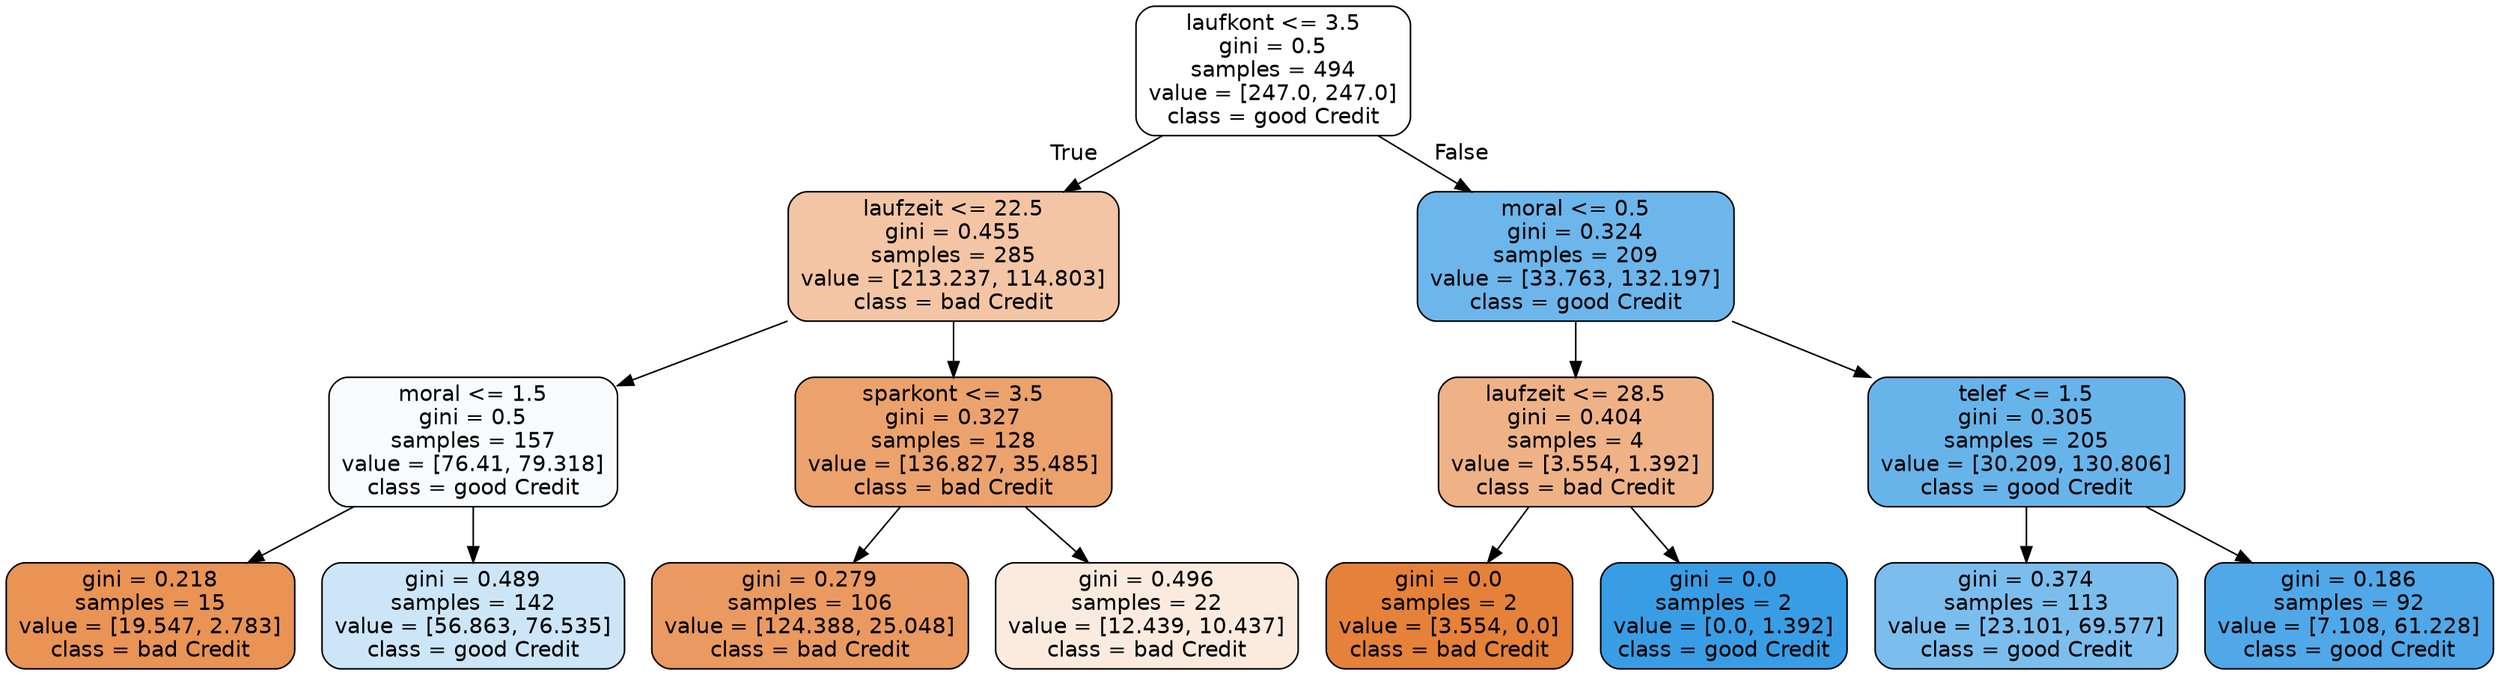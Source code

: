 digraph Tree {
node [shape=box, style="filled, rounded", color="black", fontname=helvetica] ;
edge [fontname=helvetica] ;
0 [label="laufkont <= 3.5\ngini = 0.5\nsamples = 494\nvalue = [247.0, 247.0]\nclass = good Credit", fillcolor="#ffffff"] ;
1 [label="laufzeit <= 22.5\ngini = 0.455\nsamples = 285\nvalue = [213.237, 114.803]\nclass = bad Credit", fillcolor="#f3c5a4"] ;
0 -> 1 [labeldistance=2.5, labelangle=45, headlabel="True"] ;
2 [label="moral <= 1.5\ngini = 0.5\nsamples = 157\nvalue = [76.41, 79.318]\nclass = good Credit", fillcolor="#f8fbfe"] ;
1 -> 2 ;
3 [label="gini = 0.218\nsamples = 15\nvalue = [19.547, 2.783]\nclass = bad Credit", fillcolor="#e99355"] ;
2 -> 3 ;
4 [label="gini = 0.489\nsamples = 142\nvalue = [56.863, 76.535]\nclass = good Credit", fillcolor="#cce6f8"] ;
2 -> 4 ;
5 [label="sparkont <= 3.5\ngini = 0.327\nsamples = 128\nvalue = [136.827, 35.485]\nclass = bad Credit", fillcolor="#eca26c"] ;
1 -> 5 ;
6 [label="gini = 0.279\nsamples = 106\nvalue = [124.388, 25.048]\nclass = bad Credit", fillcolor="#ea9a61"] ;
5 -> 6 ;
7 [label="gini = 0.496\nsamples = 22\nvalue = [12.439, 10.437]\nclass = bad Credit", fillcolor="#fbebdf"] ;
5 -> 7 ;
8 [label="moral <= 0.5\ngini = 0.324\nsamples = 209\nvalue = [33.763, 132.197]\nclass = good Credit", fillcolor="#6cb6ec"] ;
0 -> 8 [labeldistance=2.5, labelangle=-45, headlabel="False"] ;
9 [label="laufzeit <= 28.5\ngini = 0.404\nsamples = 4\nvalue = [3.554, 1.392]\nclass = bad Credit", fillcolor="#efb287"] ;
8 -> 9 ;
10 [label="gini = 0.0\nsamples = 2\nvalue = [3.554, 0.0]\nclass = bad Credit", fillcolor="#e58139"] ;
9 -> 10 ;
11 [label="gini = 0.0\nsamples = 2\nvalue = [0.0, 1.392]\nclass = good Credit", fillcolor="#399de5"] ;
9 -> 11 ;
12 [label="telef <= 1.5\ngini = 0.305\nsamples = 205\nvalue = [30.209, 130.806]\nclass = good Credit", fillcolor="#67b4eb"] ;
8 -> 12 ;
13 [label="gini = 0.374\nsamples = 113\nvalue = [23.101, 69.577]\nclass = good Credit", fillcolor="#7bbeee"] ;
12 -> 13 ;
14 [label="gini = 0.186\nsamples = 92\nvalue = [7.108, 61.228]\nclass = good Credit", fillcolor="#50a8e8"] ;
12 -> 14 ;
}